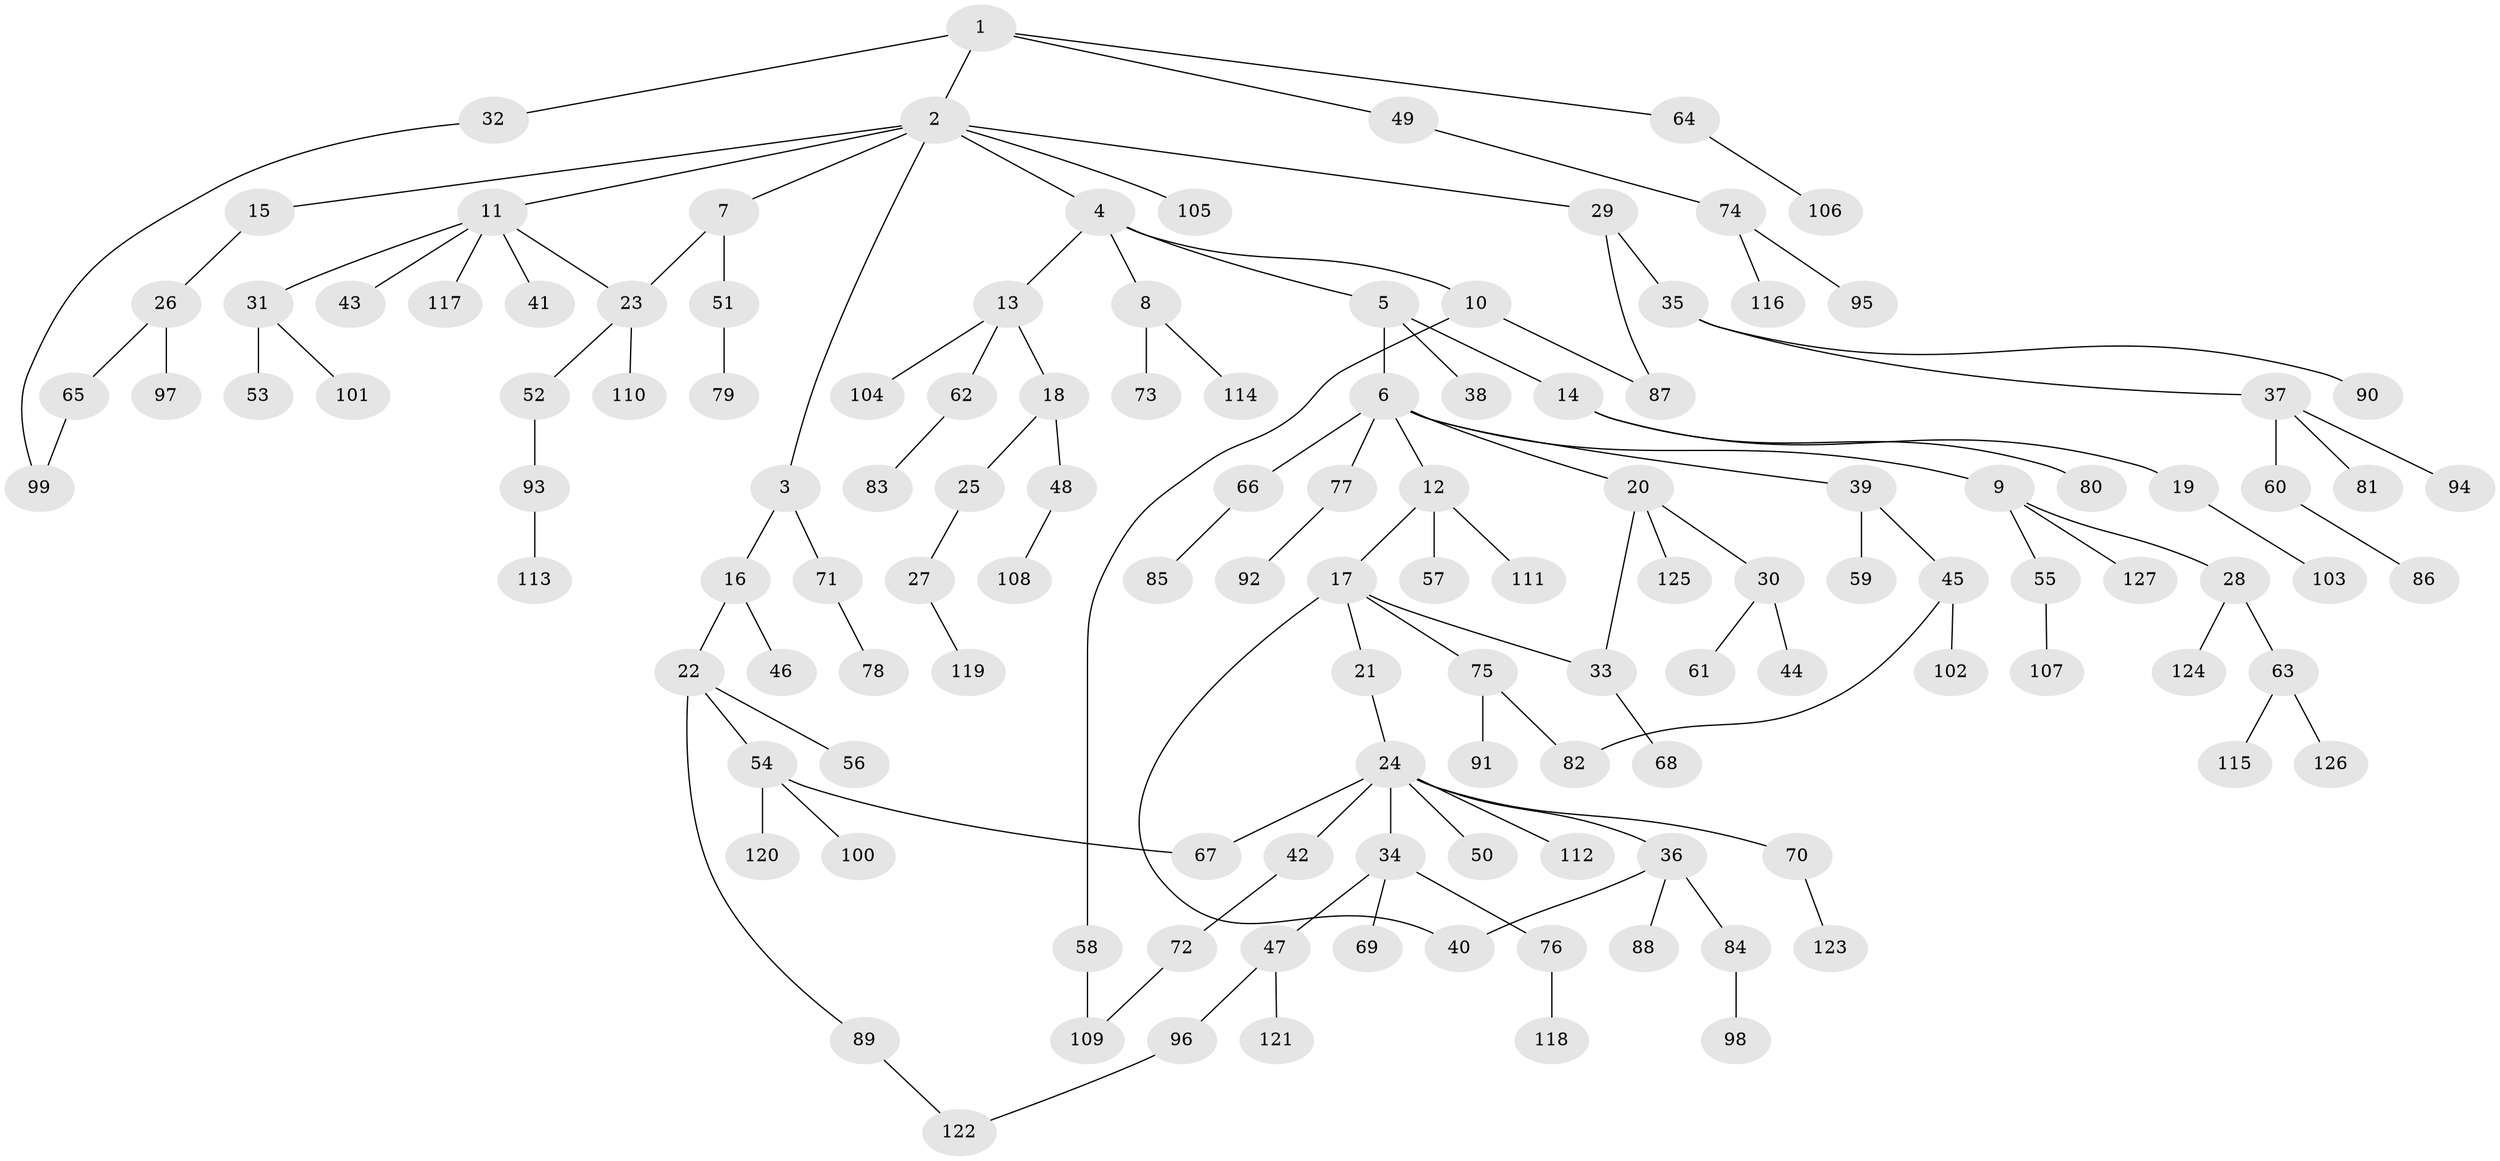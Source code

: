 // Generated by graph-tools (version 1.1) at 2025/01/03/09/25 03:01:04]
// undirected, 127 vertices, 135 edges
graph export_dot {
graph [start="1"]
  node [color=gray90,style=filled];
  1;
  2;
  3;
  4;
  5;
  6;
  7;
  8;
  9;
  10;
  11;
  12;
  13;
  14;
  15;
  16;
  17;
  18;
  19;
  20;
  21;
  22;
  23;
  24;
  25;
  26;
  27;
  28;
  29;
  30;
  31;
  32;
  33;
  34;
  35;
  36;
  37;
  38;
  39;
  40;
  41;
  42;
  43;
  44;
  45;
  46;
  47;
  48;
  49;
  50;
  51;
  52;
  53;
  54;
  55;
  56;
  57;
  58;
  59;
  60;
  61;
  62;
  63;
  64;
  65;
  66;
  67;
  68;
  69;
  70;
  71;
  72;
  73;
  74;
  75;
  76;
  77;
  78;
  79;
  80;
  81;
  82;
  83;
  84;
  85;
  86;
  87;
  88;
  89;
  90;
  91;
  92;
  93;
  94;
  95;
  96;
  97;
  98;
  99;
  100;
  101;
  102;
  103;
  104;
  105;
  106;
  107;
  108;
  109;
  110;
  111;
  112;
  113;
  114;
  115;
  116;
  117;
  118;
  119;
  120;
  121;
  122;
  123;
  124;
  125;
  126;
  127;
  1 -- 2;
  1 -- 32;
  1 -- 49;
  1 -- 64;
  2 -- 3;
  2 -- 4;
  2 -- 7;
  2 -- 11;
  2 -- 15;
  2 -- 29;
  2 -- 105;
  3 -- 16;
  3 -- 71;
  4 -- 5;
  4 -- 8;
  4 -- 10;
  4 -- 13;
  5 -- 6;
  5 -- 14;
  5 -- 38;
  6 -- 9;
  6 -- 12;
  6 -- 20;
  6 -- 39;
  6 -- 66;
  6 -- 77;
  7 -- 51;
  7 -- 23;
  8 -- 73;
  8 -- 114;
  9 -- 28;
  9 -- 55;
  9 -- 127;
  10 -- 58;
  10 -- 87;
  11 -- 23;
  11 -- 31;
  11 -- 41;
  11 -- 43;
  11 -- 117;
  12 -- 17;
  12 -- 57;
  12 -- 111;
  13 -- 18;
  13 -- 62;
  13 -- 104;
  14 -- 19;
  14 -- 80;
  15 -- 26;
  16 -- 22;
  16 -- 46;
  17 -- 21;
  17 -- 40;
  17 -- 75;
  17 -- 33;
  18 -- 25;
  18 -- 48;
  19 -- 103;
  20 -- 30;
  20 -- 33;
  20 -- 125;
  21 -- 24;
  22 -- 54;
  22 -- 56;
  22 -- 89;
  23 -- 52;
  23 -- 110;
  24 -- 34;
  24 -- 36;
  24 -- 42;
  24 -- 50;
  24 -- 67;
  24 -- 70;
  24 -- 112;
  25 -- 27;
  26 -- 65;
  26 -- 97;
  27 -- 119;
  28 -- 63;
  28 -- 124;
  29 -- 35;
  29 -- 87;
  30 -- 44;
  30 -- 61;
  31 -- 53;
  31 -- 101;
  32 -- 99;
  33 -- 68;
  34 -- 47;
  34 -- 69;
  34 -- 76;
  35 -- 37;
  35 -- 90;
  36 -- 84;
  36 -- 88;
  36 -- 40;
  37 -- 60;
  37 -- 81;
  37 -- 94;
  39 -- 45;
  39 -- 59;
  42 -- 72;
  45 -- 82;
  45 -- 102;
  47 -- 96;
  47 -- 121;
  48 -- 108;
  49 -- 74;
  51 -- 79;
  52 -- 93;
  54 -- 100;
  54 -- 120;
  54 -- 67;
  55 -- 107;
  58 -- 109;
  60 -- 86;
  62 -- 83;
  63 -- 115;
  63 -- 126;
  64 -- 106;
  65 -- 99;
  66 -- 85;
  70 -- 123;
  71 -- 78;
  72 -- 109;
  74 -- 95;
  74 -- 116;
  75 -- 91;
  75 -- 82;
  76 -- 118;
  77 -- 92;
  84 -- 98;
  89 -- 122;
  93 -- 113;
  96 -- 122;
}
